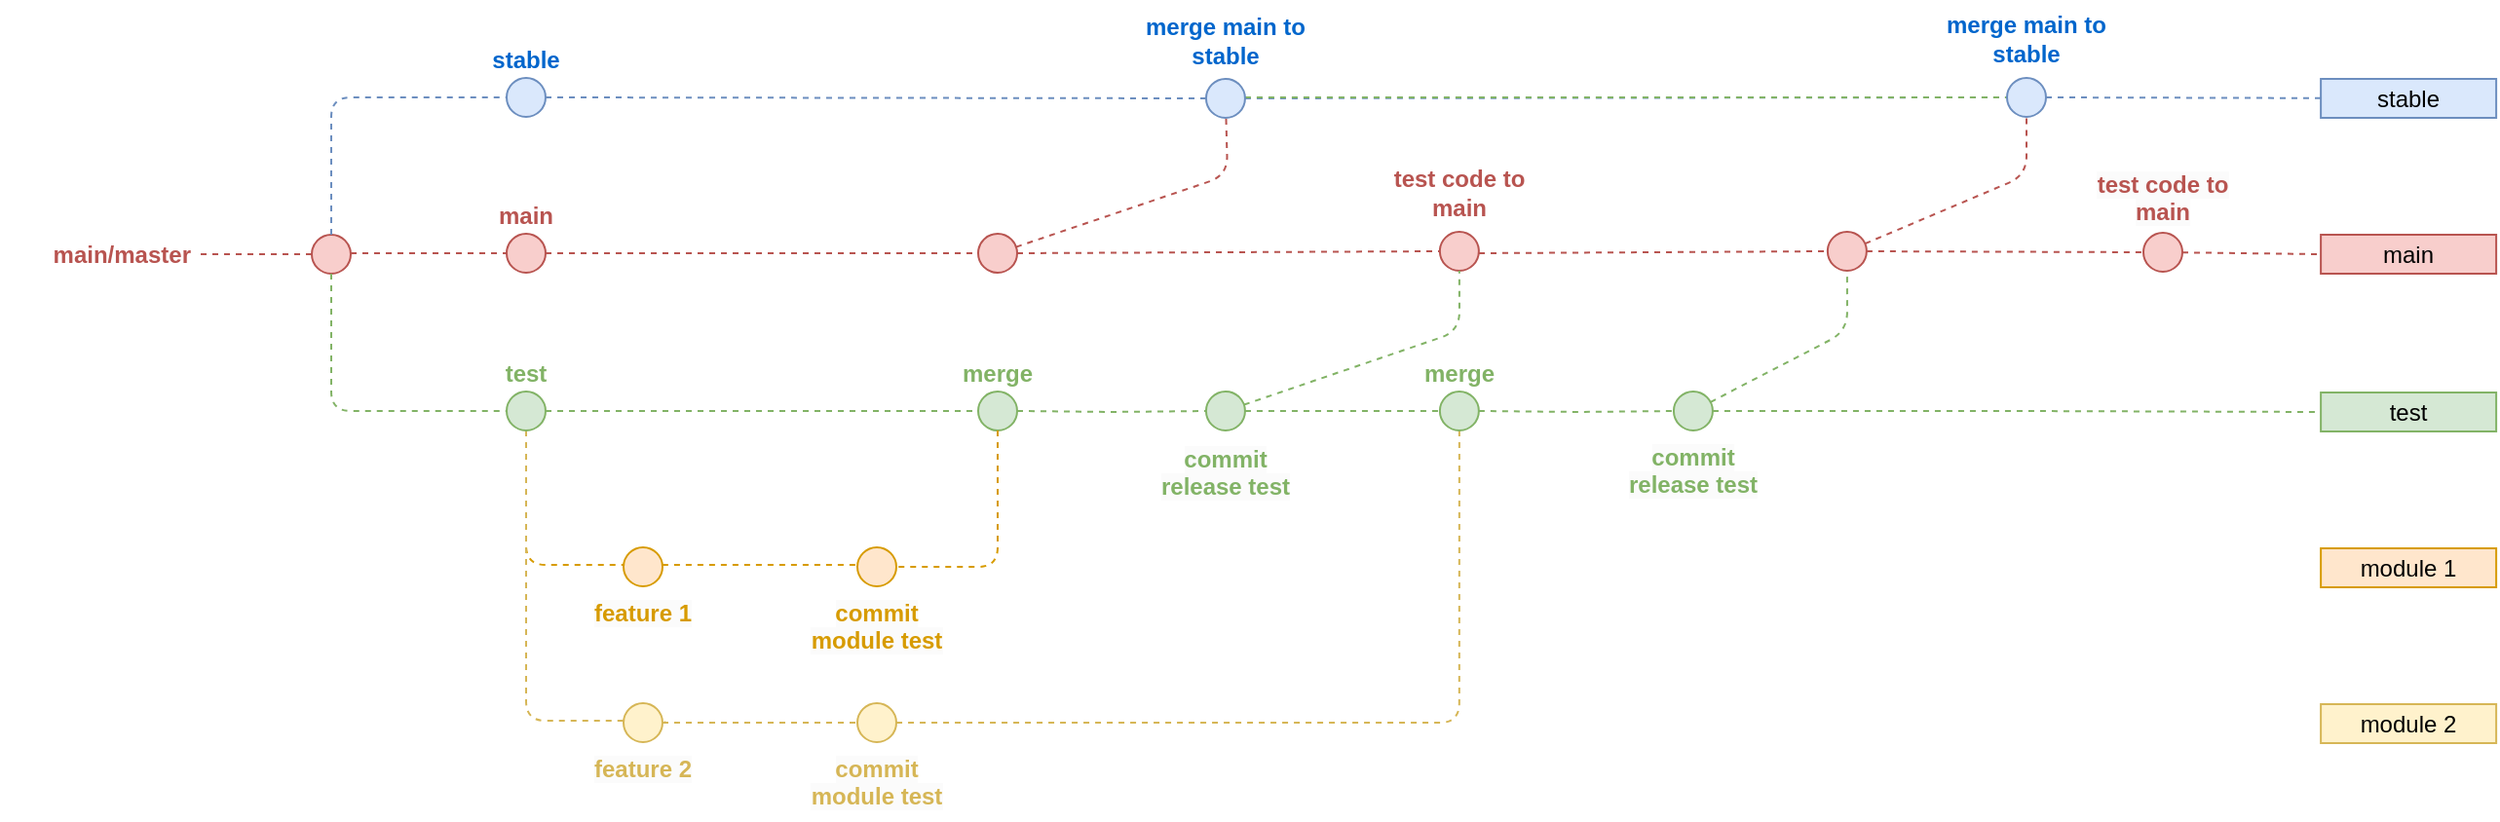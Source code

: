 <mxfile version="21.6.9" type="github">
  <diagram id="yPxyJZ8AM_hMuL3Unpa9" name="gitflow">
    <mxGraphModel dx="1330" dy="2189" grid="1" gridSize="10" guides="1" tooltips="1" connect="1" arrows="1" fold="1" page="1" pageScale="1" pageWidth="850" pageHeight="1100" math="0" shadow="0">
      <root>
        <mxCell id="0" />
        <mxCell id="1" parent="0" />
        <mxCell id="3" value="" style="endArrow=none;dashed=1;html=1;fillColor=#dae8fc;strokeColor=#6c8ebf;exitX=1;exitY=0.5;exitDx=0;exitDy=0;" parent="1" target="7" edge="1">
          <mxGeometry width="50" height="50" relative="1" as="geometry">
            <mxPoint x="860" as="sourcePoint" />
            <mxPoint x="838" y="-1" as="targetPoint" />
          </mxGeometry>
        </mxCell>
        <mxCell id="4" value="" style="ellipse;whiteSpace=wrap;html=1;aspect=fixed;fillColor=#F8CECC;strokeColor=#B85450;fontStyle=1;labelPosition=center;verticalLabelPosition=top;align=center;verticalAlign=bottom;fontColor=#0066CC;" parent="1" vertex="1">
          <mxGeometry x="-30" y="70.5" width="20" height="20" as="geometry" />
        </mxCell>
        <mxCell id="7" value="stable" style="text;html=1;strokeColor=#6c8ebf;fillColor=#dae8fc;align=center;verticalAlign=middle;whiteSpace=wrap;rounded=0;" parent="1" vertex="1">
          <mxGeometry x="1001.06" y="-9.5" width="90" height="20" as="geometry" />
        </mxCell>
        <mxCell id="13" value="" style="endArrow=none;dashed=1;html=1;fillColor=#dae8fc;strokeColor=#6c8ebf;" parent="1" source="6" edge="1">
          <mxGeometry width="50" height="50" relative="1" as="geometry">
            <mxPoint x="89" y="-1" as="sourcePoint" />
            <mxPoint x="840" as="targetPoint" />
          </mxGeometry>
        </mxCell>
        <mxCell id="20" value="main" style="text;html=1;strokeColor=#b85450;fillColor=#f8cecc;align=center;verticalAlign=middle;whiteSpace=wrap;rounded=0;" parent="1" vertex="1">
          <mxGeometry x="1001.06" y="70.5" width="90" height="20" as="geometry" />
        </mxCell>
        <mxCell id="23" style="edgeStyle=orthogonalEdgeStyle;rounded=1;orthogonalLoop=1;jettySize=auto;html=1;dashed=1;endArrow=none;endFill=0;fillColor=#d5e8d4;strokeColor=#82b366;" parent="1" source="78" target="24" edge="1">
          <mxGeometry relative="1" as="geometry">
            <mxPoint x="818" y="141" as="targetPoint" />
          </mxGeometry>
        </mxCell>
        <mxCell id="172" style="edgeStyle=orthogonalEdgeStyle;rounded=1;orthogonalLoop=1;jettySize=auto;html=1;dashed=1;endArrow=none;endFill=0;fontSize=12;fontColor=#FFB570;fillColor=#e1d5e7;strokeColor=#D79B00;entryX=0;entryY=0.5;entryDx=0;entryDy=0;exitX=0.5;exitY=1;exitDx=0;exitDy=0;" parent="1" source="Jbub15Q6l6OJpJLMfqSW-180" edge="1">
          <mxGeometry relative="1" as="geometry">
            <Array as="points">
              <mxPoint x="80" y="240" />
            </Array>
            <mxPoint x="60" y="200" as="sourcePoint" />
            <mxPoint x="150.97" y="241" as="targetPoint" />
          </mxGeometry>
        </mxCell>
        <mxCell id="24" value="test" style="text;html=1;strokeColor=#82b366;fillColor=#d5e8d4;align=center;verticalAlign=middle;whiteSpace=wrap;rounded=0;" parent="1" vertex="1">
          <mxGeometry x="1001.06" y="151.5" width="90" height="20" as="geometry" />
        </mxCell>
        <mxCell id="26" style="edgeStyle=orthogonalEdgeStyle;rounded=1;orthogonalLoop=1;jettySize=auto;html=1;dashed=1;endArrow=none;endFill=0;fillColor=#d5e8d4;strokeColor=#82b366;entryX=0;entryY=0.5;entryDx=0;entryDy=0;" parent="1" source="Jbub15Q6l6OJpJLMfqSW-180" edge="1">
          <mxGeometry relative="1" as="geometry">
            <mxPoint x="312" y="161" as="targetPoint" />
            <mxPoint x="90" y="161" as="sourcePoint" />
          </mxGeometry>
        </mxCell>
        <mxCell id="29" value="" style="ellipse;whiteSpace=wrap;html=1;aspect=fixed;fillColor=#d5e8d4;strokeColor=#82b366;" parent="1" vertex="1">
          <mxGeometry x="428.97" y="151" width="20" height="20" as="geometry" />
        </mxCell>
        <mxCell id="30" style="edgeStyle=orthogonalEdgeStyle;rounded=1;orthogonalLoop=1;jettySize=auto;html=1;dashed=1;endArrow=none;endFill=0;fillColor=#d5e8d4;strokeColor=#82b366;" parent="1" target="29" edge="1">
          <mxGeometry relative="1" as="geometry">
            <mxPoint x="680" y="141" as="targetPoint" />
            <mxPoint x="332" y="161" as="sourcePoint" />
          </mxGeometry>
        </mxCell>
        <mxCell id="35" value="" style="endArrow=none;dashed=1;html=1;fillColor=#dae8fc;strokeColor=#6c8ebf;entryX=0;entryY=0.5;entryDx=0;entryDy=0;" parent="1" source="4" target="omxdYrItEWUYWYLtwcN8-177" edge="1">
          <mxGeometry width="50" height="50" relative="1" as="geometry">
            <mxPoint x="50.0" y="70" as="sourcePoint" />
            <mxPoint x="690" y="70" as="targetPoint" />
            <Array as="points">
              <mxPoint x="-20" />
            </Array>
          </mxGeometry>
        </mxCell>
        <mxCell id="152" style="edgeStyle=orthogonalEdgeStyle;rounded=1;orthogonalLoop=1;jettySize=auto;html=1;dashed=1;endArrow=none;endFill=0;fontSize=12;fontColor=#FFB570;entryX=0;entryY=0.5;entryDx=0;entryDy=0;strokeColor=#D6B656;" parent="1" source="Jbub15Q6l6OJpJLMfqSW-180" edge="1">
          <mxGeometry relative="1" as="geometry">
            <Array as="points">
              <mxPoint x="80" y="320" />
            </Array>
            <mxPoint x="50" y="210" as="sourcePoint" />
            <mxPoint x="150.97" y="321" as="targetPoint" />
          </mxGeometry>
        </mxCell>
        <mxCell id="118" style="edgeStyle=orthogonalEdgeStyle;rounded=1;orthogonalLoop=1;jettySize=auto;html=1;dashed=1;endArrow=none;endFill=0;fontSize=12;fontColor=#FFB570;strokeColor=#D6B656;" parent="1" source="Jbub15Q6l6OJpJLMfqSW-193" target="Jbub15Q6l6OJpJLMfqSW-194" edge="1">
          <mxGeometry relative="1" as="geometry">
            <mxPoint x="170.97" y="321" as="sourcePoint" />
            <mxPoint x="230" y="321" as="targetPoint" />
          </mxGeometry>
        </mxCell>
        <mxCell id="82" style="edgeStyle=orthogonalEdgeStyle;rounded=1;orthogonalLoop=1;jettySize=auto;html=1;dashed=1;endArrow=none;endFill=0;fillColor=#d5e8d4;strokeColor=#82b366;" parent="1" source="29" edge="1">
          <mxGeometry relative="1" as="geometry">
            <mxPoint x="548.94" y="161" as="targetPoint" />
            <mxPoint x="499" y="121" as="sourcePoint" />
          </mxGeometry>
        </mxCell>
        <mxCell id="86" value="module 1" style="text;html=1;strokeColor=#d79b00;fillColor=#ffe6cc;align=center;verticalAlign=middle;whiteSpace=wrap;rounded=0;" parent="1" vertex="1">
          <mxGeometry x="1001.06" y="231.5" width="90" height="20" as="geometry" />
        </mxCell>
        <mxCell id="102" value="module 2" style="text;html=1;strokeColor=#d6b656;fillColor=#fff2cc;align=center;verticalAlign=middle;whiteSpace=wrap;rounded=0;" parent="1" vertex="1">
          <mxGeometry x="1001.06" y="311.5" width="90" height="20" as="geometry" />
        </mxCell>
        <mxCell id="116" style="edgeStyle=orthogonalEdgeStyle;rounded=1;orthogonalLoop=1;jettySize=auto;html=1;dashed=1;endArrow=none;endFill=0;fontSize=12;fontColor=#FFB570;fillColor=#e1d5e7;strokeColor=#D79B00;" parent="1" source="Jbub15Q6l6OJpJLMfqSW-187" target="Jbub15Q6l6OJpJLMfqSW-190" edge="1">
          <mxGeometry relative="1" as="geometry">
            <mxPoint x="170.97" y="241" as="sourcePoint" />
            <mxPoint x="230" y="241" as="targetPoint" />
            <Array as="points">
              <mxPoint x="190" y="240" />
              <mxPoint x="190" y="240" />
            </Array>
          </mxGeometry>
        </mxCell>
        <mxCell id="78" value="" style="ellipse;whiteSpace=wrap;html=1;aspect=fixed;fontSize=12;fillColor=#d5e8d4;strokeColor=#82b366;" parent="1" vertex="1">
          <mxGeometry x="668.97" y="151" width="20" height="20" as="geometry" />
        </mxCell>
        <mxCell id="146" style="edgeStyle=orthogonalEdgeStyle;rounded=1;orthogonalLoop=1;jettySize=auto;html=1;dashed=1;endArrow=none;endFill=0;fillColor=#d5e8d4;strokeColor=#82b366;" parent="1" target="78" edge="1">
          <mxGeometry relative="1" as="geometry">
            <mxPoint x="839" y="121" as="targetPoint" />
            <mxPoint x="568.94" y="161" as="sourcePoint" />
            <Array as="points" />
          </mxGeometry>
        </mxCell>
        <mxCell id="omxdYrItEWUYWYLtwcN8-177" value="stable" style="ellipse;whiteSpace=wrap;html=1;aspect=fixed;fillColor=#dae8fc;strokeColor=#6c8ebf;fontStyle=1;labelPosition=center;verticalLabelPosition=top;align=center;verticalAlign=bottom;fontColor=#0066CC;" parent="1" vertex="1">
          <mxGeometry x="70" y="-10" width="20" height="20" as="geometry" />
        </mxCell>
        <mxCell id="omxdYrItEWUYWYLtwcN8-178" value="" style="endArrow=none;dashed=1;html=1;fillColor=#dae8fc;strokeColor=#6c8ebf;entryX=0;entryY=0.5;entryDx=0;entryDy=0;exitX=1;exitY=0.5;exitDx=0;exitDy=0;" parent="1" source="omxdYrItEWUYWYLtwcN8-177" target="6" edge="1">
          <mxGeometry width="50" height="50" relative="1" as="geometry">
            <mxPoint x="110" y="30" as="sourcePoint" />
            <mxPoint x="90" y="41" as="targetPoint" />
            <Array as="points" />
          </mxGeometry>
        </mxCell>
        <mxCell id="GZBNLEmFhGwPz-_52qx3-182" value="" style="endArrow=none;dashed=1;html=1;fillColor=#dae8fc;strokeColor=#B85450;exitX=0;exitY=0.5;exitDx=0;exitDy=0;entryX=1;entryY=0.5;entryDx=0;entryDy=0;" parent="1" source="4" target="GZBNLEmFhGwPz-_52qx3-183" edge="1">
          <mxGeometry width="50" height="50" relative="1" as="geometry">
            <mxPoint x="100" y="9" as="sourcePoint" />
            <mxPoint x="-90" y="79" as="targetPoint" />
            <Array as="points" />
          </mxGeometry>
        </mxCell>
        <mxCell id="GZBNLEmFhGwPz-_52qx3-183" value="&lt;span style=&quot;font-family: Helvetica; font-size: 12px; font-style: normal; font-variant-ligatures: normal; font-variant-caps: normal; font-weight: 700; letter-spacing: normal; orphans: 2; text-indent: 0px; text-transform: none; widows: 2; word-spacing: 0px; -webkit-text-stroke-width: 0px; text-decoration-thickness: initial; float: none; display: inline !important;&quot;&gt;&lt;font color=&quot;#b85450&quot;&gt;main/master&lt;/font&gt;&lt;/span&gt;" style="text;whiteSpace=wrap;html=1;align=right;verticalAlign=middle;labelBackgroundColor=default;" parent="1" vertex="1">
          <mxGeometry x="-190" y="60.5" width="100" height="40" as="geometry" />
        </mxCell>
        <mxCell id="GZBNLEmFhGwPz-_52qx3-187" value="" style="endArrow=none;dashed=1;html=1;fillColor=#f8cecc;strokeColor=#b85450;endFill=0;" parent="1" source="GZBNLEmFhGwPz-_52qx3-204" target="6" edge="1">
          <mxGeometry width="50" height="50" relative="1" as="geometry">
            <mxPoint x="469" y="90" as="sourcePoint" />
            <mxPoint x="460" y="30" as="targetPoint" />
            <Array as="points">
              <mxPoint x="440" y="40" />
            </Array>
          </mxGeometry>
        </mxCell>
        <mxCell id="GZBNLEmFhGwPz-_52qx3-190" value="" style="ellipse;whiteSpace=wrap;html=1;aspect=fixed;fillColor=#f8cecc;strokeColor=#b85450;" parent="1" vertex="1">
          <mxGeometry x="747.94" y="69" width="20" height="20" as="geometry" />
        </mxCell>
        <mxCell id="GZBNLEmFhGwPz-_52qx3-191" value="" style="ellipse;whiteSpace=wrap;html=1;aspect=fixed;fillColor=#f8cecc;strokeColor=#b85450;" parent="1" vertex="1">
          <mxGeometry x="910" y="69.5" width="20" height="20" as="geometry" />
        </mxCell>
        <mxCell id="GZBNLEmFhGwPz-_52qx3-192" value="" style="endArrow=none;dashed=1;html=1;fillColor=#f8cecc;strokeColor=#b85450;entryX=0;entryY=0.5;entryDx=0;entryDy=0;endFill=0;exitX=1;exitY=0.5;exitDx=0;exitDy=0;" parent="1" source="GZBNLEmFhGwPz-_52qx3-204" target="GZBNLEmFhGwPz-_52qx3-188" edge="1">
          <mxGeometry width="50" height="50" relative="1" as="geometry">
            <mxPoint x="448.97" y="80" as="sourcePoint" />
            <mxPoint x="439" y="90" as="targetPoint" />
            <Array as="points" />
          </mxGeometry>
        </mxCell>
        <mxCell id="GZBNLEmFhGwPz-_52qx3-193" value="" style="endArrow=none;dashed=1;html=1;fillColor=#f8cecc;strokeColor=#b85450;entryX=0;entryY=0.5;entryDx=0;entryDy=0;endFill=0;" parent="1" target="GZBNLEmFhGwPz-_52qx3-190" edge="1">
          <mxGeometry width="50" height="50" relative="1" as="geometry">
            <mxPoint x="569" y="80" as="sourcePoint" />
            <mxPoint x="627" y="79" as="targetPoint" />
            <Array as="points" />
          </mxGeometry>
        </mxCell>
        <mxCell id="GZBNLEmFhGwPz-_52qx3-194" value="" style="endArrow=none;dashed=1;html=1;fillColor=#f8cecc;strokeColor=#b85450;endFill=0;exitX=1;exitY=0.5;exitDx=0;exitDy=0;entryX=0;entryY=0.5;entryDx=0;entryDy=0;" parent="1" source="GZBNLEmFhGwPz-_52qx3-190" target="GZBNLEmFhGwPz-_52qx3-191" edge="1">
          <mxGeometry width="50" height="50" relative="1" as="geometry">
            <mxPoint x="673" y="100" as="sourcePoint" />
            <mxPoint x="738" y="79" as="targetPoint" />
            <Array as="points" />
          </mxGeometry>
        </mxCell>
        <mxCell id="GZBNLEmFhGwPz-_52qx3-195" value="" style="edgeStyle=orthogonalEdgeStyle;rounded=1;orthogonalLoop=1;jettySize=auto;html=1;entryX=0;entryY=0.5;entryDx=0;entryDy=0;dashed=1;fillColor=#d5e8d4;strokeColor=#82b366;endArrow=none;endFill=0;" parent="1" source="6" edge="1">
          <mxGeometry relative="1" as="geometry">
            <Array as="points" />
            <mxPoint x="504" as="sourcePoint" />
            <mxPoint x="840" as="targetPoint" />
          </mxGeometry>
        </mxCell>
        <mxCell id="GZBNLEmFhGwPz-_52qx3-202" value="" style="endArrow=none;dashed=1;html=1;fillColor=#f8cecc;strokeColor=#b85450;entryX=0.5;entryY=1;entryDx=0;entryDy=0;endFill=0;" parent="1" source="GZBNLEmFhGwPz-_52qx3-190" edge="1">
          <mxGeometry width="50" height="50" relative="1" as="geometry">
            <mxPoint x="729" y="110" as="sourcePoint" />
            <mxPoint x="850" y="10" as="targetPoint" />
            <Array as="points">
              <mxPoint x="850" y="40" />
            </Array>
          </mxGeometry>
        </mxCell>
        <mxCell id="GZBNLEmFhGwPz-_52qx3-207" value="" style="endArrow=none;dashed=1;html=1;fillColor=#f8cecc;strokeColor=#b85450;entryX=0;entryY=0.5;entryDx=0;entryDy=0;endFill=0;" parent="1" source="Jbub15Q6l6OJpJLMfqSW-177" target="GZBNLEmFhGwPz-_52qx3-204" edge="1">
          <mxGeometry width="50" height="50" relative="1" as="geometry">
            <mxPoint x="90" y="80" as="sourcePoint" />
            <mxPoint x="389.97" y="80" as="targetPoint" />
            <Array as="points" />
          </mxGeometry>
        </mxCell>
        <mxCell id="GZBNLEmFhGwPz-_52qx3-204" value="" style="ellipse;whiteSpace=wrap;html=1;aspect=fixed;fillColor=#f8cecc;strokeColor=#b85450;fontStyle=1;labelPosition=center;verticalLabelPosition=top;align=center;verticalAlign=bottom;labelBorderColor=none;fontColor=#713232;" parent="1" vertex="1">
          <mxGeometry x="312" y="70" width="20" height="20" as="geometry" />
        </mxCell>
        <mxCell id="Jbub15Q6l6OJpJLMfqSW-173" value="" style="group" parent="1" vertex="1" connectable="0">
          <mxGeometry x="388.97" y="-49.5" width="100" height="60" as="geometry" />
        </mxCell>
        <mxCell id="6" value="" style="ellipse;whiteSpace=wrap;html=1;aspect=fixed;fillColor=#dae8fc;strokeColor=#6c8ebf;fontStyle=1;labelPosition=center;verticalLabelPosition=top;align=center;verticalAlign=bottom;fontColor=#0066CC;" parent="Jbub15Q6l6OJpJLMfqSW-173" vertex="1">
          <mxGeometry x="40" y="40" width="20" height="20" as="geometry" />
        </mxCell>
        <mxCell id="Jbub15Q6l6OJpJLMfqSW-172" value="&lt;div style=&quot;orphans: 2; widows: 2;&quot;&gt;&lt;font color=&quot;#0066cc&quot;&gt;&lt;span style=&quot;caret-color: rgb(0, 102, 204);&quot;&gt;&lt;b&gt;merge main to stable&lt;/b&gt;&lt;/span&gt;&lt;/font&gt;&lt;/div&gt;" style="text;whiteSpace=wrap;html=1;verticalAlign=middle;align=center;" parent="Jbub15Q6l6OJpJLMfqSW-173" vertex="1">
          <mxGeometry width="100" height="40" as="geometry" />
        </mxCell>
        <mxCell id="Jbub15Q6l6OJpJLMfqSW-175" value="" style="group" parent="1" vertex="1" connectable="0">
          <mxGeometry x="508.94" y="29" width="100.0" height="60" as="geometry" />
        </mxCell>
        <mxCell id="GZBNLEmFhGwPz-_52qx3-188" value="" style="ellipse;whiteSpace=wrap;html=1;aspect=fixed;fillColor=#f8cecc;strokeColor=#b85450;" parent="Jbub15Q6l6OJpJLMfqSW-175" vertex="1">
          <mxGeometry x="40.0" y="40" width="20" height="20" as="geometry" />
        </mxCell>
        <mxCell id="Jbub15Q6l6OJpJLMfqSW-176" value="" style="endArrow=none;dashed=1;html=1;fillColor=#f8cecc;strokeColor=#b85450;endFill=0;entryX=0;entryY=0.5;entryDx=0;entryDy=0;" parent="1" source="GZBNLEmFhGwPz-_52qx3-191" target="20" edge="1">
          <mxGeometry width="50" height="50" relative="1" as="geometry">
            <mxPoint x="951.06" y="100.5" as="sourcePoint" />
            <mxPoint x="920.06" y="89.5" as="targetPoint" />
            <Array as="points" />
          </mxGeometry>
        </mxCell>
        <mxCell id="Jbub15Q6l6OJpJLMfqSW-179" value="" style="endArrow=none;dashed=1;html=1;fillColor=#f8cecc;strokeColor=#b85450;entryX=0;entryY=0.5;entryDx=0;entryDy=0;endFill=0;" parent="1" target="Jbub15Q6l6OJpJLMfqSW-177" edge="1">
          <mxGeometry width="50" height="50" relative="1" as="geometry">
            <mxPoint x="-10" y="80" as="sourcePoint" />
            <mxPoint x="390" y="79" as="targetPoint" />
            <Array as="points" />
          </mxGeometry>
        </mxCell>
        <mxCell id="Jbub15Q6l6OJpJLMfqSW-177" value="main" style="ellipse;whiteSpace=wrap;html=1;aspect=fixed;fillColor=#f8cecc;strokeColor=#b85450;fontStyle=1;labelPosition=center;verticalLabelPosition=top;align=center;verticalAlign=bottom;fontColor=#B85450;" parent="1" vertex="1">
          <mxGeometry x="70" y="70" width="20" height="20" as="geometry" />
        </mxCell>
        <mxCell id="Jbub15Q6l6OJpJLMfqSW-182" value="" style="edgeStyle=orthogonalEdgeStyle;rounded=1;orthogonalLoop=1;jettySize=auto;html=1;dashed=1;endArrow=none;endFill=0;fillColor=#d5e8d4;strokeColor=#82b366;entryX=0;entryY=0.5;entryDx=0;entryDy=0;" parent="1" target="Jbub15Q6l6OJpJLMfqSW-180" edge="1">
          <mxGeometry relative="1" as="geometry">
            <mxPoint x="312" y="161" as="targetPoint" />
            <mxPoint x="90" y="161" as="sourcePoint" />
          </mxGeometry>
        </mxCell>
        <mxCell id="Jbub15Q6l6OJpJLMfqSW-180" value="&lt;font color=&quot;#82b366&quot;&gt;test&lt;/font&gt;" style="ellipse;whiteSpace=wrap;html=1;aspect=fixed;fillColor=#d5e8d4;strokeColor=#82b366;fontStyle=1;labelPosition=center;verticalLabelPosition=top;align=center;verticalAlign=bottom;" parent="1" vertex="1">
          <mxGeometry x="70" y="151" width="20" height="20" as="geometry" />
        </mxCell>
        <mxCell id="Jbub15Q6l6OJpJLMfqSW-184" value="&lt;font color=&quot;#82b366&quot;&gt;merge&lt;/font&gt;" style="ellipse;whiteSpace=wrap;html=1;aspect=fixed;fillColor=#d5e8d4;strokeColor=#82b366;fontStyle=1;labelPosition=center;verticalLabelPosition=top;align=center;verticalAlign=bottom;" parent="1" vertex="1">
          <mxGeometry x="312" y="151" width="20" height="20" as="geometry" />
        </mxCell>
        <mxCell id="Jbub15Q6l6OJpJLMfqSW-192" value="" style="edgeStyle=orthogonalEdgeStyle;rounded=1;orthogonalLoop=1;jettySize=auto;html=1;dashed=1;endArrow=none;endFill=0;fontSize=12;fontColor=#FFB570;fillColor=#e1d5e7;strokeColor=#D79B00;entryX=1;entryY=0.5;entryDx=0;entryDy=0;exitX=0.5;exitY=1;exitDx=0;exitDy=0;" parent="1" source="Jbub15Q6l6OJpJLMfqSW-184" target="Jbub15Q6l6OJpJLMfqSW-190" edge="1">
          <mxGeometry relative="1" as="geometry">
            <Array as="points" />
            <mxPoint x="330" y="190" as="sourcePoint" />
            <mxPoint x="250" y="241" as="targetPoint" />
          </mxGeometry>
        </mxCell>
        <mxCell id="Jbub15Q6l6OJpJLMfqSW-198" value="" style="group" parent="1" vertex="1" connectable="0">
          <mxGeometry x="90.0" y="231" width="60" height="60" as="geometry" />
        </mxCell>
        <mxCell id="Jbub15Q6l6OJpJLMfqSW-187" value="" style="ellipse;whiteSpace=wrap;html=1;aspect=fixed;fillColor=#ffe6cc;strokeColor=#d79b00;fontStyle=1;labelPosition=center;verticalLabelPosition=top;align=center;verticalAlign=bottom;fontColor=#D79B00;" parent="Jbub15Q6l6OJpJLMfqSW-198" vertex="1">
          <mxGeometry x="40.0" width="20" height="20" as="geometry" />
        </mxCell>
        <mxCell id="Jbub15Q6l6OJpJLMfqSW-195" value="&lt;span style=&quot;color: rgb(215, 155, 0); font-family: Helvetica; font-size: 12px; font-style: normal; font-variant-ligatures: normal; font-variant-caps: normal; font-weight: 700; letter-spacing: normal; orphans: 2; text-indent: 0px; text-transform: none; widows: 2; word-spacing: 0px; -webkit-text-stroke-width: 0px; background-color: rgb(251, 251, 251); text-decoration-thickness: initial; text-decoration-style: initial; text-decoration-color: initial; float: none; display: inline !important;&quot;&gt;feature 1&lt;/span&gt;" style="text;whiteSpace=wrap;html=1;align=center;" parent="Jbub15Q6l6OJpJLMfqSW-198" vertex="1">
          <mxGeometry x="20" y="20" width="60" height="40" as="geometry" />
        </mxCell>
        <mxCell id="Jbub15Q6l6OJpJLMfqSW-200" value="" style="group" parent="1" vertex="1" connectable="0">
          <mxGeometry x="110.0" y="311" width="60" height="60" as="geometry" />
        </mxCell>
        <mxCell id="Jbub15Q6l6OJpJLMfqSW-193" value="" style="ellipse;whiteSpace=wrap;html=1;aspect=fixed;fillColor=#fff2cc;strokeColor=#d6b656;fontStyle=1;labelPosition=center;verticalLabelPosition=top;align=center;verticalAlign=bottom;fontColor=#D6B656;" parent="Jbub15Q6l6OJpJLMfqSW-200" vertex="1">
          <mxGeometry x="20.0" width="20" height="20" as="geometry" />
        </mxCell>
        <mxCell id="Jbub15Q6l6OJpJLMfqSW-196" value="&lt;span style=&quot;color: rgb(214, 182, 86); font-family: Helvetica; font-size: 12px; font-style: normal; font-variant-ligatures: normal; font-variant-caps: normal; font-weight: 700; letter-spacing: normal; orphans: 2; text-indent: 0px; text-transform: none; widows: 2; word-spacing: 0px; -webkit-text-stroke-width: 0px; background-color: rgb(251, 251, 251); text-decoration-thickness: initial; text-decoration-style: initial; text-decoration-color: initial; float: none; display: inline !important;&quot;&gt;feature 2&lt;/span&gt;" style="text;whiteSpace=wrap;html=1;align=center;" parent="Jbub15Q6l6OJpJLMfqSW-200" vertex="1">
          <mxGeometry y="20" width="60" height="40" as="geometry" />
        </mxCell>
        <mxCell id="Jbub15Q6l6OJpJLMfqSW-201" value="" style="group" parent="1" vertex="1" connectable="0">
          <mxGeometry x="220" y="210" width="80" height="81" as="geometry" />
        </mxCell>
        <mxCell id="Jbub15Q6l6OJpJLMfqSW-197" value="&lt;span style=&quot;color: rgb(215, 155, 0); font-family: Helvetica; font-size: 12px; font-style: normal; font-variant-ligatures: normal; font-variant-caps: normal; font-weight: 700; letter-spacing: normal; orphans: 2; text-indent: 0px; text-transform: none; widows: 2; word-spacing: 0px; -webkit-text-stroke-width: 0px; background-color: rgb(251, 251, 251); text-decoration-thickness: initial; text-decoration-style: initial; text-decoration-color: initial; float: none; display: inline !important;&quot;&gt;commit module test&lt;/span&gt;" style="text;whiteSpace=wrap;html=1;align=center;" parent="Jbub15Q6l6OJpJLMfqSW-201" vertex="1">
          <mxGeometry y="41" width="80" height="54" as="geometry" />
        </mxCell>
        <mxCell id="Jbub15Q6l6OJpJLMfqSW-190" value="" style="ellipse;whiteSpace=wrap;html=1;aspect=fixed;fillColor=#ffe6cc;strokeColor=#d79b00;fontStyle=1;labelPosition=center;verticalLabelPosition=top;align=center;verticalAlign=bottom;fontColor=#D79B00;" parent="Jbub15Q6l6OJpJLMfqSW-201" vertex="1">
          <mxGeometry x="30" y="21" width="20" height="20" as="geometry" />
        </mxCell>
        <mxCell id="Jbub15Q6l6OJpJLMfqSW-202" value="" style="edgeStyle=orthogonalEdgeStyle;rounded=1;orthogonalLoop=1;jettySize=auto;html=1;dashed=1;endArrow=none;endFill=0;fontSize=12;fontColor=#FFB570;strokeColor=#D6B656;" parent="1" source="Jbub15Q6l6OJpJLMfqSW-204" target="Jbub15Q6l6OJpJLMfqSW-194" edge="1">
          <mxGeometry relative="1" as="geometry">
            <Array as="points">
              <mxPoint x="559" y="321" />
            </Array>
            <mxPoint x="519.94" y="171" as="sourcePoint" />
            <mxPoint x="300" y="320" as="targetPoint" />
          </mxGeometry>
        </mxCell>
        <mxCell id="Jbub15Q6l6OJpJLMfqSW-194" value="" style="ellipse;whiteSpace=wrap;html=1;aspect=fixed;fillColor=#fff2cc;strokeColor=#d6b656;fontStyle=1;labelPosition=center;verticalLabelPosition=top;align=center;verticalAlign=bottom;fontColor=#D6B656;" parent="1" vertex="1">
          <mxGeometry x="250" y="311" width="20" height="20" as="geometry" />
        </mxCell>
        <mxCell id="Jbub15Q6l6OJpJLMfqSW-203" value="&lt;span style=&quot;color: rgb(214, 182, 86); font-family: Helvetica; font-size: 12px; font-style: normal; font-variant-ligatures: normal; font-variant-caps: normal; font-weight: 700; letter-spacing: normal; orphans: 2; text-indent: 0px; text-transform: none; widows: 2; word-spacing: 0px; -webkit-text-stroke-width: 0px; background-color: rgb(251, 251, 251); text-decoration-thickness: initial; text-decoration-style: initial; text-decoration-color: initial; float: none; display: inline !important;&quot;&gt;commit module test&lt;/span&gt;" style="text;whiteSpace=wrap;html=1;align=center;" parent="1" vertex="1">
          <mxGeometry x="220" y="331" width="80" height="40" as="geometry" />
        </mxCell>
        <mxCell id="Jbub15Q6l6OJpJLMfqSW-204" value="&lt;font color=&quot;#82b366&quot;&gt;merge&lt;/font&gt;" style="ellipse;whiteSpace=wrap;html=1;aspect=fixed;fillColor=#d5e8d4;strokeColor=#82b366;fontStyle=1;labelPosition=center;verticalLabelPosition=top;align=center;verticalAlign=bottom;" parent="1" vertex="1">
          <mxGeometry x="548.94" y="151" width="20" height="20" as="geometry" />
        </mxCell>
        <mxCell id="hD3_SyljbXBIUWRUawrK-172" value="&lt;span style=&quot;color: rgb(130, 179, 102); font-family: Helvetica; font-size: 12px; font-style: normal; font-variant-ligatures: normal; font-variant-caps: normal; font-weight: 700; letter-spacing: normal; orphans: 2; text-indent: 0px; text-transform: none; widows: 2; word-spacing: 0px; -webkit-text-stroke-width: 0px; background-color: rgb(251, 251, 251); text-decoration-thickness: initial; text-decoration-style: initial; text-decoration-color: initial; float: none; display: inline !important;&quot;&gt;commit release test&lt;/span&gt;" style="text;whiteSpace=wrap;html=1;align=center;" parent="1" vertex="1">
          <mxGeometry x="643.97" y="171" width="70" height="40" as="geometry" />
        </mxCell>
        <mxCell id="hD3_SyljbXBIUWRUawrK-173" value="" style="endArrow=none;dashed=1;html=1;fillColor=#f8cecc;strokeColor=#82B366;endFill=0;" parent="1" source="29" target="GZBNLEmFhGwPz-_52qx3-188" edge="1">
          <mxGeometry width="50" height="50" relative="1" as="geometry">
            <mxPoint x="460" y="130" as="sourcePoint" />
            <mxPoint x="540" y="100" as="targetPoint" />
            <Array as="points">
              <mxPoint x="559" y="120" />
            </Array>
          </mxGeometry>
        </mxCell>
        <mxCell id="hD3_SyljbXBIUWRUawrK-174" value="&lt;span style=&quot;color: rgb(184, 84, 80); font-family: Helvetica; font-size: 12px; font-style: normal; font-variant-ligatures: normal; font-variant-caps: normal; font-weight: 700; letter-spacing: normal; orphans: 2; text-indent: 0px; text-transform: none; widows: 2; word-spacing: 0px; -webkit-text-stroke-width: 0px; background-color: rgb(251, 251, 251); text-decoration-thickness: initial; text-decoration-style: initial; text-decoration-color: initial; float: none; display: inline !important;&quot;&gt;test code to main&lt;/span&gt;" style="text;whiteSpace=wrap;html=1;align=center;" parent="1" vertex="1">
          <mxGeometry x="870" y="30.5" width="100" height="40" as="geometry" />
        </mxCell>
        <mxCell id="hD3_SyljbXBIUWRUawrK-175" value="" style="endArrow=none;dashed=1;html=1;fillColor=#f8cecc;strokeColor=#82B366;endFill=0;" parent="1" source="78" target="GZBNLEmFhGwPz-_52qx3-190" edge="1">
          <mxGeometry width="50" height="50" relative="1" as="geometry">
            <mxPoint x="690" y="130" as="sourcePoint" />
            <mxPoint x="569" y="99" as="targetPoint" />
            <Array as="points">
              <mxPoint x="758" y="120" />
            </Array>
          </mxGeometry>
        </mxCell>
        <mxCell id="hD3_SyljbXBIUWRUawrK-176" value="&lt;span style=&quot;color: rgb(130, 179, 102); font-family: Helvetica; font-size: 12px; font-style: normal; font-variant-ligatures: normal; font-variant-caps: normal; font-weight: 700; letter-spacing: normal; orphans: 2; text-indent: 0px; text-transform: none; widows: 2; word-spacing: 0px; -webkit-text-stroke-width: 0px; background-color: rgb(251, 251, 251); text-decoration-thickness: initial; text-decoration-style: initial; text-decoration-color: initial; float: none; display: inline !important;&quot;&gt;commit release test&lt;/span&gt;" style="text;whiteSpace=wrap;html=1;align=center;" parent="1" vertex="1">
          <mxGeometry x="403.97" y="171.5" width="70" height="40" as="geometry" />
        </mxCell>
        <mxCell id="hD3_SyljbXBIUWRUawrK-177" value="" style="group" parent="1" vertex="1" connectable="0">
          <mxGeometry x="800" y="-50" width="100" height="60" as="geometry" />
        </mxCell>
        <mxCell id="hD3_SyljbXBIUWRUawrK-178" value="" style="ellipse;whiteSpace=wrap;html=1;aspect=fixed;fillColor=#dae8fc;strokeColor=#6c8ebf;fontStyle=1;labelPosition=center;verticalLabelPosition=top;align=center;verticalAlign=bottom;fontColor=#0066CC;" parent="hD3_SyljbXBIUWRUawrK-177" vertex="1">
          <mxGeometry x="40" y="40" width="20" height="20" as="geometry" />
        </mxCell>
        <mxCell id="hD3_SyljbXBIUWRUawrK-179" value="&lt;div style=&quot;orphans: 2; widows: 2;&quot;&gt;&lt;font color=&quot;#0066cc&quot;&gt;&lt;span style=&quot;caret-color: rgb(0, 102, 204);&quot;&gt;&lt;b&gt;merge main to stable&lt;/b&gt;&lt;/span&gt;&lt;/font&gt;&lt;/div&gt;" style="text;whiteSpace=wrap;html=1;verticalAlign=middle;align=center;" parent="hD3_SyljbXBIUWRUawrK-177" vertex="1">
          <mxGeometry width="100" height="40" as="geometry" />
        </mxCell>
        <mxCell id="N0tSkVh2Kfnrl89oHz-F-172" style="edgeStyle=orthogonalEdgeStyle;rounded=1;orthogonalLoop=1;jettySize=auto;html=1;dashed=1;endArrow=none;endFill=0;fillColor=#d5e8d4;strokeColor=#82b366;entryX=0;entryY=0.5;entryDx=0;entryDy=0;exitX=0.5;exitY=1;exitDx=0;exitDy=0;" edge="1" parent="1" source="4" target="Jbub15Q6l6OJpJLMfqSW-180">
          <mxGeometry relative="1" as="geometry">
            <mxPoint x="23" y="170" as="targetPoint" />
            <mxPoint x="-20" y="120" as="sourcePoint" />
            <Array as="points">
              <mxPoint x="-20" y="161" />
            </Array>
          </mxGeometry>
        </mxCell>
        <mxCell id="Jbub15Q6l6OJpJLMfqSW-174" value="&lt;font color=&quot;#b85450&quot;&gt;&lt;span style=&quot;caret-color: rgb(184, 84, 80);&quot;&gt;&lt;b&gt;test code to main&lt;/b&gt;&lt;/span&gt;&lt;/font&gt;" style="text;whiteSpace=wrap;html=1;align=center;verticalAlign=middle;" parent="1" vertex="1">
          <mxGeometry x="508.94" y="29" width="100" height="40" as="geometry" />
        </mxCell>
      </root>
    </mxGraphModel>
  </diagram>
</mxfile>
